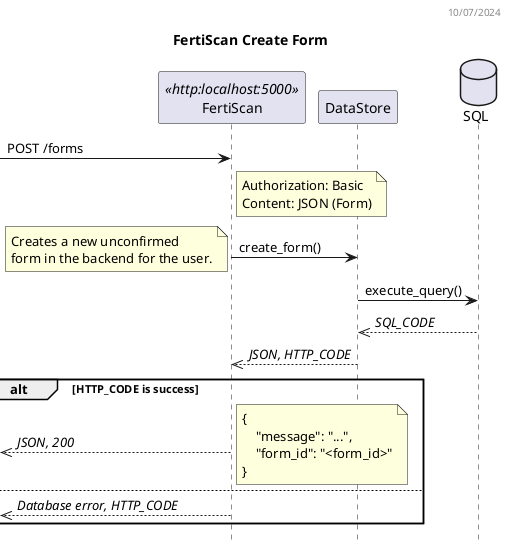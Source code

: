 @startuml FertiScan Sequence Diagram
header 10/07/2024

title FertiScan Create Form
hide empty members
hide footbox

participant FertiScan as BE <<http:localhost:5000>>
participant DataStore as DS
database SQL as DB

-> BE: POST /forms
note right BE
  Authorization: Basic
  Content: JSON (Form)
end note
BE -> DS: create_form()
note left
    Creates a new unconfirmed
    form in the backend for the user.
end note
DS -> DB: execute_query()
DS <<-- DB: //SQL_CODE//
BE <<-- DS: //JSON, HTTP_CODE//
alt HTTP_CODE is success
  <<-- BE: //JSON, 200//
  note right
    {
        "message": "...",
        "form_id": "<form_id>"
    }
  end note
else
  <<-- BE: //Database error, HTTP_CODE//
end

@enduml
